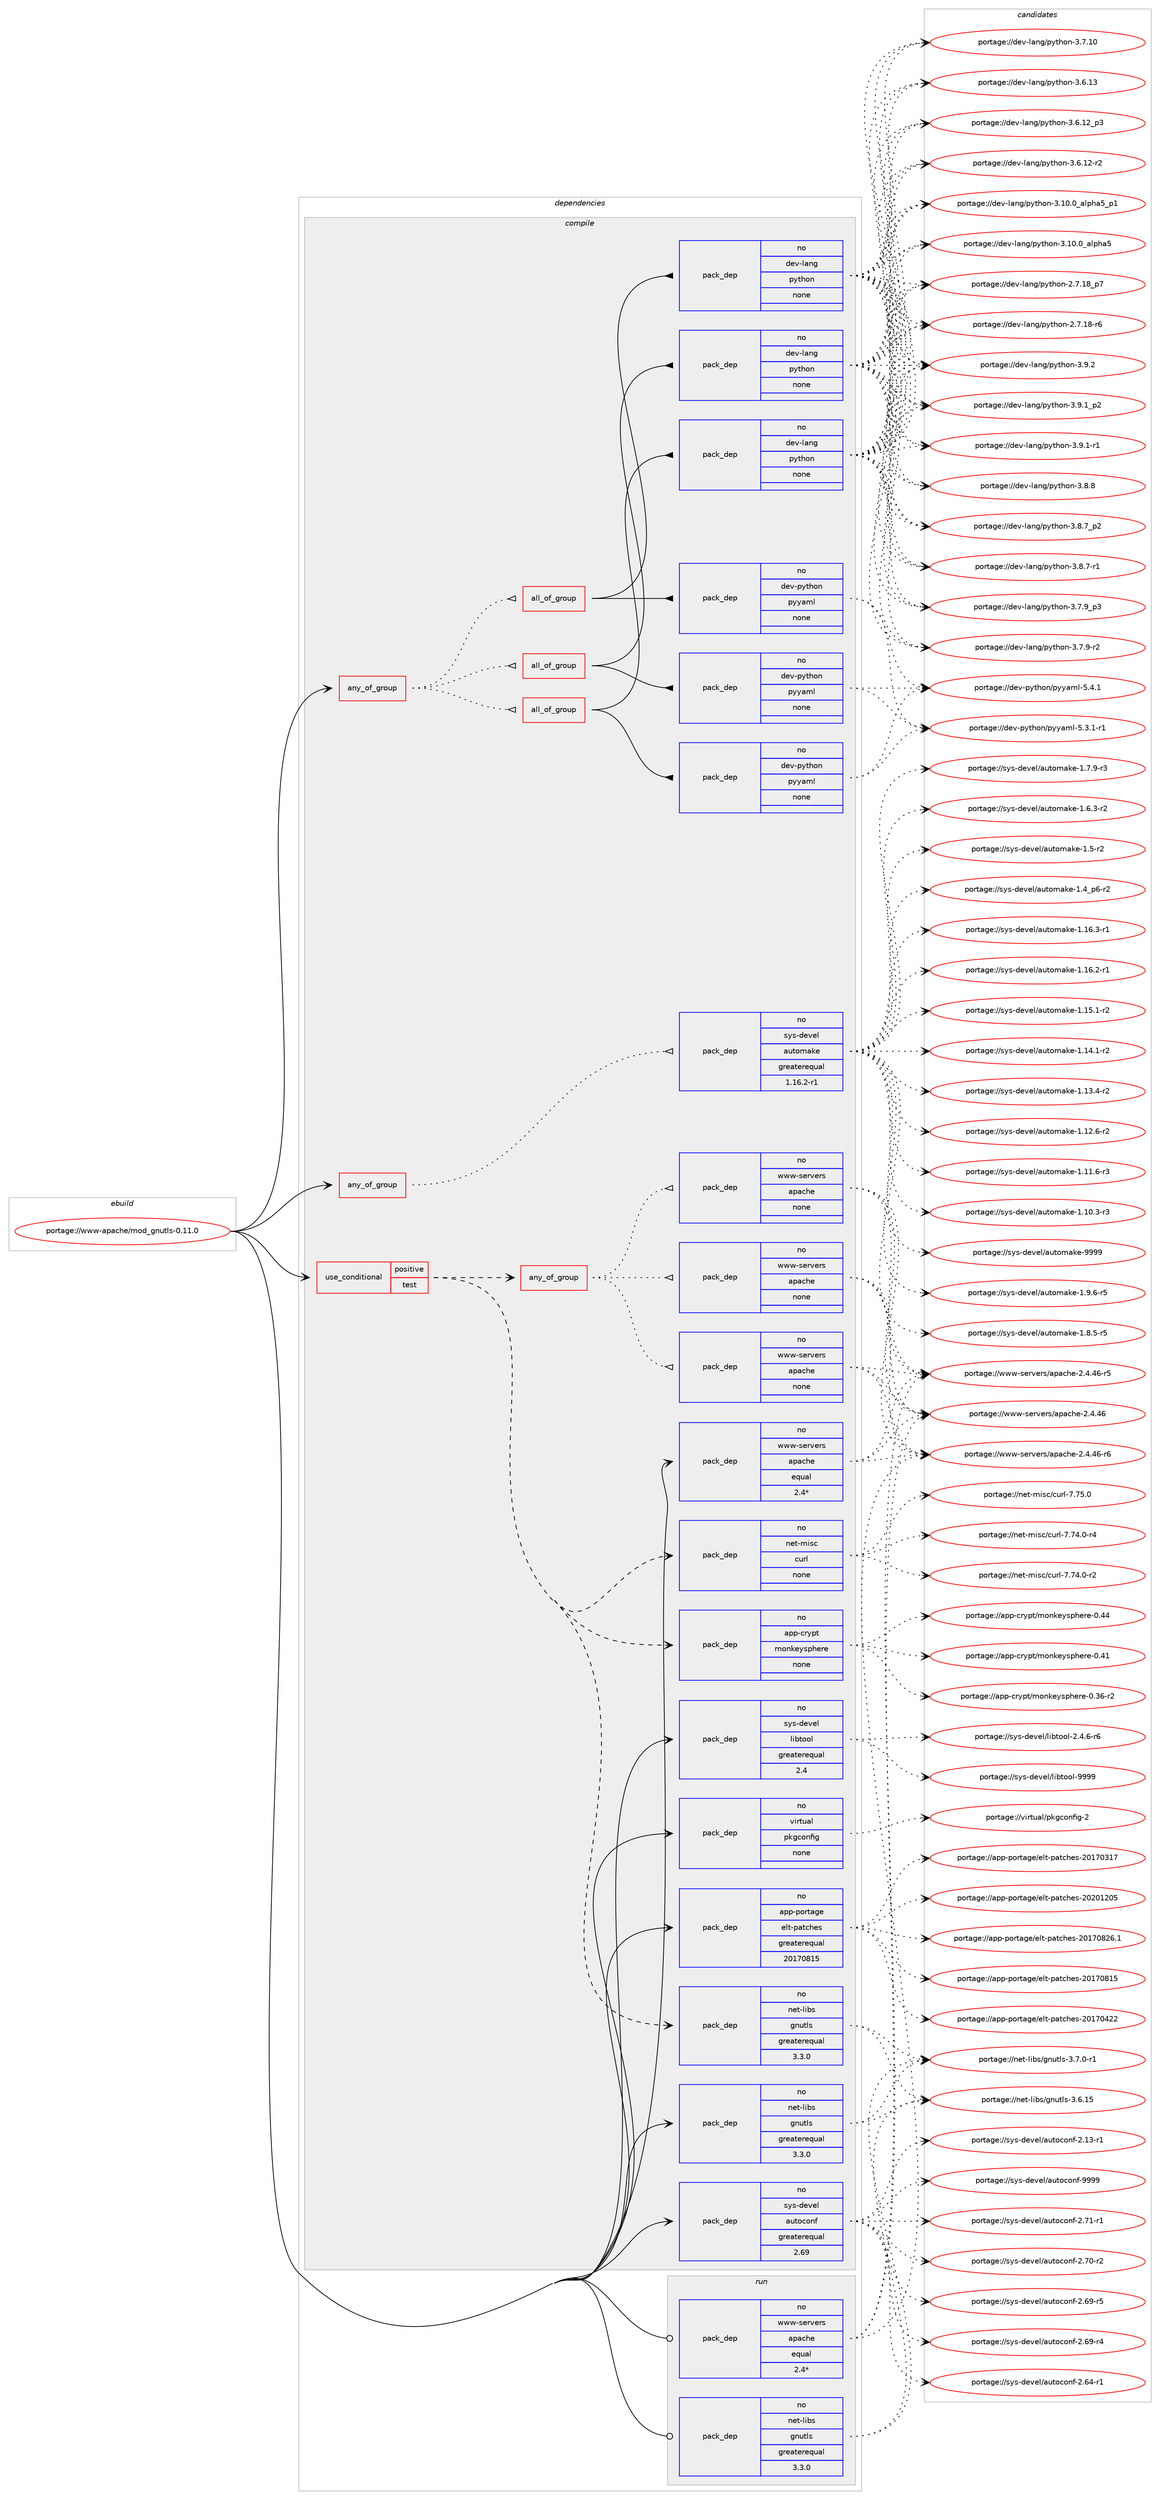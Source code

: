 digraph prolog {

# *************
# Graph options
# *************

newrank=true;
concentrate=true;
compound=true;
graph [rankdir=LR,fontname=Helvetica,fontsize=10,ranksep=1.5];#, ranksep=2.5, nodesep=0.2];
edge  [arrowhead=vee];
node  [fontname=Helvetica,fontsize=10];

# **********
# The ebuild
# **********

subgraph cluster_leftcol {
color=gray;
rank=same;
label=<<i>ebuild</i>>;
id [label="portage://www-apache/mod_gnutls-0.11.0", color=red, width=4, href="../www-apache/mod_gnutls-0.11.0.svg"];
}

# ****************
# The dependencies
# ****************

subgraph cluster_midcol {
color=gray;
label=<<i>dependencies</i>>;
subgraph cluster_compile {
fillcolor="#eeeeee";
style=filled;
label=<<i>compile</i>>;
subgraph any40 {
dependency3434 [label=<<TABLE BORDER="0" CELLBORDER="1" CELLSPACING="0" CELLPADDING="4"><TR><TD CELLPADDING="10">any_of_group</TD></TR></TABLE>>, shape=none, color=red];subgraph all9 {
dependency3435 [label=<<TABLE BORDER="0" CELLBORDER="1" CELLSPACING="0" CELLPADDING="4"><TR><TD CELLPADDING="10">all_of_group</TD></TR></TABLE>>, shape=none, color=red];subgraph pack2817 {
dependency3436 [label=<<TABLE BORDER="0" CELLBORDER="1" CELLSPACING="0" CELLPADDING="4" WIDTH="220"><TR><TD ROWSPAN="6" CELLPADDING="30">pack_dep</TD></TR><TR><TD WIDTH="110">no</TD></TR><TR><TD>dev-lang</TD></TR><TR><TD>python</TD></TR><TR><TD>none</TD></TR><TR><TD></TD></TR></TABLE>>, shape=none, color=blue];
}
dependency3435:e -> dependency3436:w [weight=20,style="solid",arrowhead="inv"];
subgraph pack2818 {
dependency3437 [label=<<TABLE BORDER="0" CELLBORDER="1" CELLSPACING="0" CELLPADDING="4" WIDTH="220"><TR><TD ROWSPAN="6" CELLPADDING="30">pack_dep</TD></TR><TR><TD WIDTH="110">no</TD></TR><TR><TD>dev-python</TD></TR><TR><TD>pyyaml</TD></TR><TR><TD>none</TD></TR><TR><TD></TD></TR></TABLE>>, shape=none, color=blue];
}
dependency3435:e -> dependency3437:w [weight=20,style="solid",arrowhead="inv"];
}
dependency3434:e -> dependency3435:w [weight=20,style="dotted",arrowhead="oinv"];
subgraph all10 {
dependency3438 [label=<<TABLE BORDER="0" CELLBORDER="1" CELLSPACING="0" CELLPADDING="4"><TR><TD CELLPADDING="10">all_of_group</TD></TR></TABLE>>, shape=none, color=red];subgraph pack2819 {
dependency3439 [label=<<TABLE BORDER="0" CELLBORDER="1" CELLSPACING="0" CELLPADDING="4" WIDTH="220"><TR><TD ROWSPAN="6" CELLPADDING="30">pack_dep</TD></TR><TR><TD WIDTH="110">no</TD></TR><TR><TD>dev-lang</TD></TR><TR><TD>python</TD></TR><TR><TD>none</TD></TR><TR><TD></TD></TR></TABLE>>, shape=none, color=blue];
}
dependency3438:e -> dependency3439:w [weight=20,style="solid",arrowhead="inv"];
subgraph pack2820 {
dependency3440 [label=<<TABLE BORDER="0" CELLBORDER="1" CELLSPACING="0" CELLPADDING="4" WIDTH="220"><TR><TD ROWSPAN="6" CELLPADDING="30">pack_dep</TD></TR><TR><TD WIDTH="110">no</TD></TR><TR><TD>dev-python</TD></TR><TR><TD>pyyaml</TD></TR><TR><TD>none</TD></TR><TR><TD></TD></TR></TABLE>>, shape=none, color=blue];
}
dependency3438:e -> dependency3440:w [weight=20,style="solid",arrowhead="inv"];
}
dependency3434:e -> dependency3438:w [weight=20,style="dotted",arrowhead="oinv"];
subgraph all11 {
dependency3441 [label=<<TABLE BORDER="0" CELLBORDER="1" CELLSPACING="0" CELLPADDING="4"><TR><TD CELLPADDING="10">all_of_group</TD></TR></TABLE>>, shape=none, color=red];subgraph pack2821 {
dependency3442 [label=<<TABLE BORDER="0" CELLBORDER="1" CELLSPACING="0" CELLPADDING="4" WIDTH="220"><TR><TD ROWSPAN="6" CELLPADDING="30">pack_dep</TD></TR><TR><TD WIDTH="110">no</TD></TR><TR><TD>dev-lang</TD></TR><TR><TD>python</TD></TR><TR><TD>none</TD></TR><TR><TD></TD></TR></TABLE>>, shape=none, color=blue];
}
dependency3441:e -> dependency3442:w [weight=20,style="solid",arrowhead="inv"];
subgraph pack2822 {
dependency3443 [label=<<TABLE BORDER="0" CELLBORDER="1" CELLSPACING="0" CELLPADDING="4" WIDTH="220"><TR><TD ROWSPAN="6" CELLPADDING="30">pack_dep</TD></TR><TR><TD WIDTH="110">no</TD></TR><TR><TD>dev-python</TD></TR><TR><TD>pyyaml</TD></TR><TR><TD>none</TD></TR><TR><TD></TD></TR></TABLE>>, shape=none, color=blue];
}
dependency3441:e -> dependency3443:w [weight=20,style="solid",arrowhead="inv"];
}
dependency3434:e -> dependency3441:w [weight=20,style="dotted",arrowhead="oinv"];
}
id:e -> dependency3434:w [weight=20,style="solid",arrowhead="vee"];
subgraph any41 {
dependency3444 [label=<<TABLE BORDER="0" CELLBORDER="1" CELLSPACING="0" CELLPADDING="4"><TR><TD CELLPADDING="10">any_of_group</TD></TR></TABLE>>, shape=none, color=red];subgraph pack2823 {
dependency3445 [label=<<TABLE BORDER="0" CELLBORDER="1" CELLSPACING="0" CELLPADDING="4" WIDTH="220"><TR><TD ROWSPAN="6" CELLPADDING="30">pack_dep</TD></TR><TR><TD WIDTH="110">no</TD></TR><TR><TD>sys-devel</TD></TR><TR><TD>automake</TD></TR><TR><TD>greaterequal</TD></TR><TR><TD>1.16.2-r1</TD></TR></TABLE>>, shape=none, color=blue];
}
dependency3444:e -> dependency3445:w [weight=20,style="dotted",arrowhead="oinv"];
}
id:e -> dependency3444:w [weight=20,style="solid",arrowhead="vee"];
subgraph cond571 {
dependency3446 [label=<<TABLE BORDER="0" CELLBORDER="1" CELLSPACING="0" CELLPADDING="4"><TR><TD ROWSPAN="3" CELLPADDING="10">use_conditional</TD></TR><TR><TD>positive</TD></TR><TR><TD>test</TD></TR></TABLE>>, shape=none, color=red];
subgraph pack2824 {
dependency3447 [label=<<TABLE BORDER="0" CELLBORDER="1" CELLSPACING="0" CELLPADDING="4" WIDTH="220"><TR><TD ROWSPAN="6" CELLPADDING="30">pack_dep</TD></TR><TR><TD WIDTH="110">no</TD></TR><TR><TD>app-crypt</TD></TR><TR><TD>monkeysphere</TD></TR><TR><TD>none</TD></TR><TR><TD></TD></TR></TABLE>>, shape=none, color=blue];
}
dependency3446:e -> dependency3447:w [weight=20,style="dashed",arrowhead="vee"];
subgraph pack2825 {
dependency3448 [label=<<TABLE BORDER="0" CELLBORDER="1" CELLSPACING="0" CELLPADDING="4" WIDTH="220"><TR><TD ROWSPAN="6" CELLPADDING="30">pack_dep</TD></TR><TR><TD WIDTH="110">no</TD></TR><TR><TD>net-libs</TD></TR><TR><TD>gnutls</TD></TR><TR><TD>greaterequal</TD></TR><TR><TD>3.3.0</TD></TR></TABLE>>, shape=none, color=blue];
}
dependency3446:e -> dependency3448:w [weight=20,style="dashed",arrowhead="vee"];
subgraph pack2826 {
dependency3449 [label=<<TABLE BORDER="0" CELLBORDER="1" CELLSPACING="0" CELLPADDING="4" WIDTH="220"><TR><TD ROWSPAN="6" CELLPADDING="30">pack_dep</TD></TR><TR><TD WIDTH="110">no</TD></TR><TR><TD>net-misc</TD></TR><TR><TD>curl</TD></TR><TR><TD>none</TD></TR><TR><TD></TD></TR></TABLE>>, shape=none, color=blue];
}
dependency3446:e -> dependency3449:w [weight=20,style="dashed",arrowhead="vee"];
subgraph any42 {
dependency3450 [label=<<TABLE BORDER="0" CELLBORDER="1" CELLSPACING="0" CELLPADDING="4"><TR><TD CELLPADDING="10">any_of_group</TD></TR></TABLE>>, shape=none, color=red];subgraph pack2827 {
dependency3451 [label=<<TABLE BORDER="0" CELLBORDER="1" CELLSPACING="0" CELLPADDING="4" WIDTH="220"><TR><TD ROWSPAN="6" CELLPADDING="30">pack_dep</TD></TR><TR><TD WIDTH="110">no</TD></TR><TR><TD>www-servers</TD></TR><TR><TD>apache</TD></TR><TR><TD>none</TD></TR><TR><TD></TD></TR></TABLE>>, shape=none, color=blue];
}
dependency3450:e -> dependency3451:w [weight=20,style="dotted",arrowhead="oinv"];
subgraph pack2828 {
dependency3452 [label=<<TABLE BORDER="0" CELLBORDER="1" CELLSPACING="0" CELLPADDING="4" WIDTH="220"><TR><TD ROWSPAN="6" CELLPADDING="30">pack_dep</TD></TR><TR><TD WIDTH="110">no</TD></TR><TR><TD>www-servers</TD></TR><TR><TD>apache</TD></TR><TR><TD>none</TD></TR><TR><TD></TD></TR></TABLE>>, shape=none, color=blue];
}
dependency3450:e -> dependency3452:w [weight=20,style="dotted",arrowhead="oinv"];
subgraph pack2829 {
dependency3453 [label=<<TABLE BORDER="0" CELLBORDER="1" CELLSPACING="0" CELLPADDING="4" WIDTH="220"><TR><TD ROWSPAN="6" CELLPADDING="30">pack_dep</TD></TR><TR><TD WIDTH="110">no</TD></TR><TR><TD>www-servers</TD></TR><TR><TD>apache</TD></TR><TR><TD>none</TD></TR><TR><TD></TD></TR></TABLE>>, shape=none, color=blue];
}
dependency3450:e -> dependency3453:w [weight=20,style="dotted",arrowhead="oinv"];
}
dependency3446:e -> dependency3450:w [weight=20,style="dashed",arrowhead="vee"];
}
id:e -> dependency3446:w [weight=20,style="solid",arrowhead="vee"];
subgraph pack2830 {
dependency3454 [label=<<TABLE BORDER="0" CELLBORDER="1" CELLSPACING="0" CELLPADDING="4" WIDTH="220"><TR><TD ROWSPAN="6" CELLPADDING="30">pack_dep</TD></TR><TR><TD WIDTH="110">no</TD></TR><TR><TD>app-portage</TD></TR><TR><TD>elt-patches</TD></TR><TR><TD>greaterequal</TD></TR><TR><TD>20170815</TD></TR></TABLE>>, shape=none, color=blue];
}
id:e -> dependency3454:w [weight=20,style="solid",arrowhead="vee"];
subgraph pack2831 {
dependency3455 [label=<<TABLE BORDER="0" CELLBORDER="1" CELLSPACING="0" CELLPADDING="4" WIDTH="220"><TR><TD ROWSPAN="6" CELLPADDING="30">pack_dep</TD></TR><TR><TD WIDTH="110">no</TD></TR><TR><TD>net-libs</TD></TR><TR><TD>gnutls</TD></TR><TR><TD>greaterequal</TD></TR><TR><TD>3.3.0</TD></TR></TABLE>>, shape=none, color=blue];
}
id:e -> dependency3455:w [weight=20,style="solid",arrowhead="vee"];
subgraph pack2832 {
dependency3456 [label=<<TABLE BORDER="0" CELLBORDER="1" CELLSPACING="0" CELLPADDING="4" WIDTH="220"><TR><TD ROWSPAN="6" CELLPADDING="30">pack_dep</TD></TR><TR><TD WIDTH="110">no</TD></TR><TR><TD>sys-devel</TD></TR><TR><TD>autoconf</TD></TR><TR><TD>greaterequal</TD></TR><TR><TD>2.69</TD></TR></TABLE>>, shape=none, color=blue];
}
id:e -> dependency3456:w [weight=20,style="solid",arrowhead="vee"];
subgraph pack2833 {
dependency3457 [label=<<TABLE BORDER="0" CELLBORDER="1" CELLSPACING="0" CELLPADDING="4" WIDTH="220"><TR><TD ROWSPAN="6" CELLPADDING="30">pack_dep</TD></TR><TR><TD WIDTH="110">no</TD></TR><TR><TD>sys-devel</TD></TR><TR><TD>libtool</TD></TR><TR><TD>greaterequal</TD></TR><TR><TD>2.4</TD></TR></TABLE>>, shape=none, color=blue];
}
id:e -> dependency3457:w [weight=20,style="solid",arrowhead="vee"];
subgraph pack2834 {
dependency3458 [label=<<TABLE BORDER="0" CELLBORDER="1" CELLSPACING="0" CELLPADDING="4" WIDTH="220"><TR><TD ROWSPAN="6" CELLPADDING="30">pack_dep</TD></TR><TR><TD WIDTH="110">no</TD></TR><TR><TD>virtual</TD></TR><TR><TD>pkgconfig</TD></TR><TR><TD>none</TD></TR><TR><TD></TD></TR></TABLE>>, shape=none, color=blue];
}
id:e -> dependency3458:w [weight=20,style="solid",arrowhead="vee"];
subgraph pack2835 {
dependency3459 [label=<<TABLE BORDER="0" CELLBORDER="1" CELLSPACING="0" CELLPADDING="4" WIDTH="220"><TR><TD ROWSPAN="6" CELLPADDING="30">pack_dep</TD></TR><TR><TD WIDTH="110">no</TD></TR><TR><TD>www-servers</TD></TR><TR><TD>apache</TD></TR><TR><TD>equal</TD></TR><TR><TD>2.4*</TD></TR></TABLE>>, shape=none, color=blue];
}
id:e -> dependency3459:w [weight=20,style="solid",arrowhead="vee"];
}
subgraph cluster_compileandrun {
fillcolor="#eeeeee";
style=filled;
label=<<i>compile and run</i>>;
}
subgraph cluster_run {
fillcolor="#eeeeee";
style=filled;
label=<<i>run</i>>;
subgraph pack2836 {
dependency3460 [label=<<TABLE BORDER="0" CELLBORDER="1" CELLSPACING="0" CELLPADDING="4" WIDTH="220"><TR><TD ROWSPAN="6" CELLPADDING="30">pack_dep</TD></TR><TR><TD WIDTH="110">no</TD></TR><TR><TD>net-libs</TD></TR><TR><TD>gnutls</TD></TR><TR><TD>greaterequal</TD></TR><TR><TD>3.3.0</TD></TR></TABLE>>, shape=none, color=blue];
}
id:e -> dependency3460:w [weight=20,style="solid",arrowhead="odot"];
subgraph pack2837 {
dependency3461 [label=<<TABLE BORDER="0" CELLBORDER="1" CELLSPACING="0" CELLPADDING="4" WIDTH="220"><TR><TD ROWSPAN="6" CELLPADDING="30">pack_dep</TD></TR><TR><TD WIDTH="110">no</TD></TR><TR><TD>www-servers</TD></TR><TR><TD>apache</TD></TR><TR><TD>equal</TD></TR><TR><TD>2.4*</TD></TR></TABLE>>, shape=none, color=blue];
}
id:e -> dependency3461:w [weight=20,style="solid",arrowhead="odot"];
}
}

# **************
# The candidates
# **************

subgraph cluster_choices {
rank=same;
color=gray;
label=<<i>candidates</i>>;

subgraph choice2817 {
color=black;
nodesep=1;
choice100101118451089711010347112121116104111110455146574650 [label="portage://dev-lang/python-3.9.2", color=red, width=4,href="../dev-lang/python-3.9.2.svg"];
choice1001011184510897110103471121211161041111104551465746499511250 [label="portage://dev-lang/python-3.9.1_p2", color=red, width=4,href="../dev-lang/python-3.9.1_p2.svg"];
choice1001011184510897110103471121211161041111104551465746494511449 [label="portage://dev-lang/python-3.9.1-r1", color=red, width=4,href="../dev-lang/python-3.9.1-r1.svg"];
choice100101118451089711010347112121116104111110455146564656 [label="portage://dev-lang/python-3.8.8", color=red, width=4,href="../dev-lang/python-3.8.8.svg"];
choice1001011184510897110103471121211161041111104551465646559511250 [label="portage://dev-lang/python-3.8.7_p2", color=red, width=4,href="../dev-lang/python-3.8.7_p2.svg"];
choice1001011184510897110103471121211161041111104551465646554511449 [label="portage://dev-lang/python-3.8.7-r1", color=red, width=4,href="../dev-lang/python-3.8.7-r1.svg"];
choice1001011184510897110103471121211161041111104551465546579511251 [label="portage://dev-lang/python-3.7.9_p3", color=red, width=4,href="../dev-lang/python-3.7.9_p3.svg"];
choice1001011184510897110103471121211161041111104551465546574511450 [label="portage://dev-lang/python-3.7.9-r2", color=red, width=4,href="../dev-lang/python-3.7.9-r2.svg"];
choice10010111845108971101034711212111610411111045514655464948 [label="portage://dev-lang/python-3.7.10", color=red, width=4,href="../dev-lang/python-3.7.10.svg"];
choice10010111845108971101034711212111610411111045514654464951 [label="portage://dev-lang/python-3.6.13", color=red, width=4,href="../dev-lang/python-3.6.13.svg"];
choice100101118451089711010347112121116104111110455146544649509511251 [label="portage://dev-lang/python-3.6.12_p3", color=red, width=4,href="../dev-lang/python-3.6.12_p3.svg"];
choice100101118451089711010347112121116104111110455146544649504511450 [label="portage://dev-lang/python-3.6.12-r2", color=red, width=4,href="../dev-lang/python-3.6.12-r2.svg"];
choice10010111845108971101034711212111610411111045514649484648959710811210497539511249 [label="portage://dev-lang/python-3.10.0_alpha5_p1", color=red, width=4,href="../dev-lang/python-3.10.0_alpha5_p1.svg"];
choice1001011184510897110103471121211161041111104551464948464895971081121049753 [label="portage://dev-lang/python-3.10.0_alpha5", color=red, width=4,href="../dev-lang/python-3.10.0_alpha5.svg"];
choice100101118451089711010347112121116104111110455046554649569511255 [label="portage://dev-lang/python-2.7.18_p7", color=red, width=4,href="../dev-lang/python-2.7.18_p7.svg"];
choice100101118451089711010347112121116104111110455046554649564511454 [label="portage://dev-lang/python-2.7.18-r6", color=red, width=4,href="../dev-lang/python-2.7.18-r6.svg"];
dependency3436:e -> choice100101118451089711010347112121116104111110455146574650:w [style=dotted,weight="100"];
dependency3436:e -> choice1001011184510897110103471121211161041111104551465746499511250:w [style=dotted,weight="100"];
dependency3436:e -> choice1001011184510897110103471121211161041111104551465746494511449:w [style=dotted,weight="100"];
dependency3436:e -> choice100101118451089711010347112121116104111110455146564656:w [style=dotted,weight="100"];
dependency3436:e -> choice1001011184510897110103471121211161041111104551465646559511250:w [style=dotted,weight="100"];
dependency3436:e -> choice1001011184510897110103471121211161041111104551465646554511449:w [style=dotted,weight="100"];
dependency3436:e -> choice1001011184510897110103471121211161041111104551465546579511251:w [style=dotted,weight="100"];
dependency3436:e -> choice1001011184510897110103471121211161041111104551465546574511450:w [style=dotted,weight="100"];
dependency3436:e -> choice10010111845108971101034711212111610411111045514655464948:w [style=dotted,weight="100"];
dependency3436:e -> choice10010111845108971101034711212111610411111045514654464951:w [style=dotted,weight="100"];
dependency3436:e -> choice100101118451089711010347112121116104111110455146544649509511251:w [style=dotted,weight="100"];
dependency3436:e -> choice100101118451089711010347112121116104111110455146544649504511450:w [style=dotted,weight="100"];
dependency3436:e -> choice10010111845108971101034711212111610411111045514649484648959710811210497539511249:w [style=dotted,weight="100"];
dependency3436:e -> choice1001011184510897110103471121211161041111104551464948464895971081121049753:w [style=dotted,weight="100"];
dependency3436:e -> choice100101118451089711010347112121116104111110455046554649569511255:w [style=dotted,weight="100"];
dependency3436:e -> choice100101118451089711010347112121116104111110455046554649564511454:w [style=dotted,weight="100"];
}
subgraph choice2818 {
color=black;
nodesep=1;
choice100101118451121211161041111104711212112197109108455346524649 [label="portage://dev-python/pyyaml-5.4.1", color=red, width=4,href="../dev-python/pyyaml-5.4.1.svg"];
choice1001011184511212111610411111047112121121971091084553465146494511449 [label="portage://dev-python/pyyaml-5.3.1-r1", color=red, width=4,href="../dev-python/pyyaml-5.3.1-r1.svg"];
dependency3437:e -> choice100101118451121211161041111104711212112197109108455346524649:w [style=dotted,weight="100"];
dependency3437:e -> choice1001011184511212111610411111047112121121971091084553465146494511449:w [style=dotted,weight="100"];
}
subgraph choice2819 {
color=black;
nodesep=1;
choice100101118451089711010347112121116104111110455146574650 [label="portage://dev-lang/python-3.9.2", color=red, width=4,href="../dev-lang/python-3.9.2.svg"];
choice1001011184510897110103471121211161041111104551465746499511250 [label="portage://dev-lang/python-3.9.1_p2", color=red, width=4,href="../dev-lang/python-3.9.1_p2.svg"];
choice1001011184510897110103471121211161041111104551465746494511449 [label="portage://dev-lang/python-3.9.1-r1", color=red, width=4,href="../dev-lang/python-3.9.1-r1.svg"];
choice100101118451089711010347112121116104111110455146564656 [label="portage://dev-lang/python-3.8.8", color=red, width=4,href="../dev-lang/python-3.8.8.svg"];
choice1001011184510897110103471121211161041111104551465646559511250 [label="portage://dev-lang/python-3.8.7_p2", color=red, width=4,href="../dev-lang/python-3.8.7_p2.svg"];
choice1001011184510897110103471121211161041111104551465646554511449 [label="portage://dev-lang/python-3.8.7-r1", color=red, width=4,href="../dev-lang/python-3.8.7-r1.svg"];
choice1001011184510897110103471121211161041111104551465546579511251 [label="portage://dev-lang/python-3.7.9_p3", color=red, width=4,href="../dev-lang/python-3.7.9_p3.svg"];
choice1001011184510897110103471121211161041111104551465546574511450 [label="portage://dev-lang/python-3.7.9-r2", color=red, width=4,href="../dev-lang/python-3.7.9-r2.svg"];
choice10010111845108971101034711212111610411111045514655464948 [label="portage://dev-lang/python-3.7.10", color=red, width=4,href="../dev-lang/python-3.7.10.svg"];
choice10010111845108971101034711212111610411111045514654464951 [label="portage://dev-lang/python-3.6.13", color=red, width=4,href="../dev-lang/python-3.6.13.svg"];
choice100101118451089711010347112121116104111110455146544649509511251 [label="portage://dev-lang/python-3.6.12_p3", color=red, width=4,href="../dev-lang/python-3.6.12_p3.svg"];
choice100101118451089711010347112121116104111110455146544649504511450 [label="portage://dev-lang/python-3.6.12-r2", color=red, width=4,href="../dev-lang/python-3.6.12-r2.svg"];
choice10010111845108971101034711212111610411111045514649484648959710811210497539511249 [label="portage://dev-lang/python-3.10.0_alpha5_p1", color=red, width=4,href="../dev-lang/python-3.10.0_alpha5_p1.svg"];
choice1001011184510897110103471121211161041111104551464948464895971081121049753 [label="portage://dev-lang/python-3.10.0_alpha5", color=red, width=4,href="../dev-lang/python-3.10.0_alpha5.svg"];
choice100101118451089711010347112121116104111110455046554649569511255 [label="portage://dev-lang/python-2.7.18_p7", color=red, width=4,href="../dev-lang/python-2.7.18_p7.svg"];
choice100101118451089711010347112121116104111110455046554649564511454 [label="portage://dev-lang/python-2.7.18-r6", color=red, width=4,href="../dev-lang/python-2.7.18-r6.svg"];
dependency3439:e -> choice100101118451089711010347112121116104111110455146574650:w [style=dotted,weight="100"];
dependency3439:e -> choice1001011184510897110103471121211161041111104551465746499511250:w [style=dotted,weight="100"];
dependency3439:e -> choice1001011184510897110103471121211161041111104551465746494511449:w [style=dotted,weight="100"];
dependency3439:e -> choice100101118451089711010347112121116104111110455146564656:w [style=dotted,weight="100"];
dependency3439:e -> choice1001011184510897110103471121211161041111104551465646559511250:w [style=dotted,weight="100"];
dependency3439:e -> choice1001011184510897110103471121211161041111104551465646554511449:w [style=dotted,weight="100"];
dependency3439:e -> choice1001011184510897110103471121211161041111104551465546579511251:w [style=dotted,weight="100"];
dependency3439:e -> choice1001011184510897110103471121211161041111104551465546574511450:w [style=dotted,weight="100"];
dependency3439:e -> choice10010111845108971101034711212111610411111045514655464948:w [style=dotted,weight="100"];
dependency3439:e -> choice10010111845108971101034711212111610411111045514654464951:w [style=dotted,weight="100"];
dependency3439:e -> choice100101118451089711010347112121116104111110455146544649509511251:w [style=dotted,weight="100"];
dependency3439:e -> choice100101118451089711010347112121116104111110455146544649504511450:w [style=dotted,weight="100"];
dependency3439:e -> choice10010111845108971101034711212111610411111045514649484648959710811210497539511249:w [style=dotted,weight="100"];
dependency3439:e -> choice1001011184510897110103471121211161041111104551464948464895971081121049753:w [style=dotted,weight="100"];
dependency3439:e -> choice100101118451089711010347112121116104111110455046554649569511255:w [style=dotted,weight="100"];
dependency3439:e -> choice100101118451089711010347112121116104111110455046554649564511454:w [style=dotted,weight="100"];
}
subgraph choice2820 {
color=black;
nodesep=1;
choice100101118451121211161041111104711212112197109108455346524649 [label="portage://dev-python/pyyaml-5.4.1", color=red, width=4,href="../dev-python/pyyaml-5.4.1.svg"];
choice1001011184511212111610411111047112121121971091084553465146494511449 [label="portage://dev-python/pyyaml-5.3.1-r1", color=red, width=4,href="../dev-python/pyyaml-5.3.1-r1.svg"];
dependency3440:e -> choice100101118451121211161041111104711212112197109108455346524649:w [style=dotted,weight="100"];
dependency3440:e -> choice1001011184511212111610411111047112121121971091084553465146494511449:w [style=dotted,weight="100"];
}
subgraph choice2821 {
color=black;
nodesep=1;
choice100101118451089711010347112121116104111110455146574650 [label="portage://dev-lang/python-3.9.2", color=red, width=4,href="../dev-lang/python-3.9.2.svg"];
choice1001011184510897110103471121211161041111104551465746499511250 [label="portage://dev-lang/python-3.9.1_p2", color=red, width=4,href="../dev-lang/python-3.9.1_p2.svg"];
choice1001011184510897110103471121211161041111104551465746494511449 [label="portage://dev-lang/python-3.9.1-r1", color=red, width=4,href="../dev-lang/python-3.9.1-r1.svg"];
choice100101118451089711010347112121116104111110455146564656 [label="portage://dev-lang/python-3.8.8", color=red, width=4,href="../dev-lang/python-3.8.8.svg"];
choice1001011184510897110103471121211161041111104551465646559511250 [label="portage://dev-lang/python-3.8.7_p2", color=red, width=4,href="../dev-lang/python-3.8.7_p2.svg"];
choice1001011184510897110103471121211161041111104551465646554511449 [label="portage://dev-lang/python-3.8.7-r1", color=red, width=4,href="../dev-lang/python-3.8.7-r1.svg"];
choice1001011184510897110103471121211161041111104551465546579511251 [label="portage://dev-lang/python-3.7.9_p3", color=red, width=4,href="../dev-lang/python-3.7.9_p3.svg"];
choice1001011184510897110103471121211161041111104551465546574511450 [label="portage://dev-lang/python-3.7.9-r2", color=red, width=4,href="../dev-lang/python-3.7.9-r2.svg"];
choice10010111845108971101034711212111610411111045514655464948 [label="portage://dev-lang/python-3.7.10", color=red, width=4,href="../dev-lang/python-3.7.10.svg"];
choice10010111845108971101034711212111610411111045514654464951 [label="portage://dev-lang/python-3.6.13", color=red, width=4,href="../dev-lang/python-3.6.13.svg"];
choice100101118451089711010347112121116104111110455146544649509511251 [label="portage://dev-lang/python-3.6.12_p3", color=red, width=4,href="../dev-lang/python-3.6.12_p3.svg"];
choice100101118451089711010347112121116104111110455146544649504511450 [label="portage://dev-lang/python-3.6.12-r2", color=red, width=4,href="../dev-lang/python-3.6.12-r2.svg"];
choice10010111845108971101034711212111610411111045514649484648959710811210497539511249 [label="portage://dev-lang/python-3.10.0_alpha5_p1", color=red, width=4,href="../dev-lang/python-3.10.0_alpha5_p1.svg"];
choice1001011184510897110103471121211161041111104551464948464895971081121049753 [label="portage://dev-lang/python-3.10.0_alpha5", color=red, width=4,href="../dev-lang/python-3.10.0_alpha5.svg"];
choice100101118451089711010347112121116104111110455046554649569511255 [label="portage://dev-lang/python-2.7.18_p7", color=red, width=4,href="../dev-lang/python-2.7.18_p7.svg"];
choice100101118451089711010347112121116104111110455046554649564511454 [label="portage://dev-lang/python-2.7.18-r6", color=red, width=4,href="../dev-lang/python-2.7.18-r6.svg"];
dependency3442:e -> choice100101118451089711010347112121116104111110455146574650:w [style=dotted,weight="100"];
dependency3442:e -> choice1001011184510897110103471121211161041111104551465746499511250:w [style=dotted,weight="100"];
dependency3442:e -> choice1001011184510897110103471121211161041111104551465746494511449:w [style=dotted,weight="100"];
dependency3442:e -> choice100101118451089711010347112121116104111110455146564656:w [style=dotted,weight="100"];
dependency3442:e -> choice1001011184510897110103471121211161041111104551465646559511250:w [style=dotted,weight="100"];
dependency3442:e -> choice1001011184510897110103471121211161041111104551465646554511449:w [style=dotted,weight="100"];
dependency3442:e -> choice1001011184510897110103471121211161041111104551465546579511251:w [style=dotted,weight="100"];
dependency3442:e -> choice1001011184510897110103471121211161041111104551465546574511450:w [style=dotted,weight="100"];
dependency3442:e -> choice10010111845108971101034711212111610411111045514655464948:w [style=dotted,weight="100"];
dependency3442:e -> choice10010111845108971101034711212111610411111045514654464951:w [style=dotted,weight="100"];
dependency3442:e -> choice100101118451089711010347112121116104111110455146544649509511251:w [style=dotted,weight="100"];
dependency3442:e -> choice100101118451089711010347112121116104111110455146544649504511450:w [style=dotted,weight="100"];
dependency3442:e -> choice10010111845108971101034711212111610411111045514649484648959710811210497539511249:w [style=dotted,weight="100"];
dependency3442:e -> choice1001011184510897110103471121211161041111104551464948464895971081121049753:w [style=dotted,weight="100"];
dependency3442:e -> choice100101118451089711010347112121116104111110455046554649569511255:w [style=dotted,weight="100"];
dependency3442:e -> choice100101118451089711010347112121116104111110455046554649564511454:w [style=dotted,weight="100"];
}
subgraph choice2822 {
color=black;
nodesep=1;
choice100101118451121211161041111104711212112197109108455346524649 [label="portage://dev-python/pyyaml-5.4.1", color=red, width=4,href="../dev-python/pyyaml-5.4.1.svg"];
choice1001011184511212111610411111047112121121971091084553465146494511449 [label="portage://dev-python/pyyaml-5.3.1-r1", color=red, width=4,href="../dev-python/pyyaml-5.3.1-r1.svg"];
dependency3443:e -> choice100101118451121211161041111104711212112197109108455346524649:w [style=dotted,weight="100"];
dependency3443:e -> choice1001011184511212111610411111047112121121971091084553465146494511449:w [style=dotted,weight="100"];
}
subgraph choice2823 {
color=black;
nodesep=1;
choice115121115451001011181011084797117116111109971071014557575757 [label="portage://sys-devel/automake-9999", color=red, width=4,href="../sys-devel/automake-9999.svg"];
choice115121115451001011181011084797117116111109971071014549465746544511453 [label="portage://sys-devel/automake-1.9.6-r5", color=red, width=4,href="../sys-devel/automake-1.9.6-r5.svg"];
choice115121115451001011181011084797117116111109971071014549465646534511453 [label="portage://sys-devel/automake-1.8.5-r5", color=red, width=4,href="../sys-devel/automake-1.8.5-r5.svg"];
choice115121115451001011181011084797117116111109971071014549465546574511451 [label="portage://sys-devel/automake-1.7.9-r3", color=red, width=4,href="../sys-devel/automake-1.7.9-r3.svg"];
choice115121115451001011181011084797117116111109971071014549465446514511450 [label="portage://sys-devel/automake-1.6.3-r2", color=red, width=4,href="../sys-devel/automake-1.6.3-r2.svg"];
choice11512111545100101118101108479711711611110997107101454946534511450 [label="portage://sys-devel/automake-1.5-r2", color=red, width=4,href="../sys-devel/automake-1.5-r2.svg"];
choice115121115451001011181011084797117116111109971071014549465295112544511450 [label="portage://sys-devel/automake-1.4_p6-r2", color=red, width=4,href="../sys-devel/automake-1.4_p6-r2.svg"];
choice11512111545100101118101108479711711611110997107101454946495446514511449 [label="portage://sys-devel/automake-1.16.3-r1", color=red, width=4,href="../sys-devel/automake-1.16.3-r1.svg"];
choice11512111545100101118101108479711711611110997107101454946495446504511449 [label="portage://sys-devel/automake-1.16.2-r1", color=red, width=4,href="../sys-devel/automake-1.16.2-r1.svg"];
choice11512111545100101118101108479711711611110997107101454946495346494511450 [label="portage://sys-devel/automake-1.15.1-r2", color=red, width=4,href="../sys-devel/automake-1.15.1-r2.svg"];
choice11512111545100101118101108479711711611110997107101454946495246494511450 [label="portage://sys-devel/automake-1.14.1-r2", color=red, width=4,href="../sys-devel/automake-1.14.1-r2.svg"];
choice11512111545100101118101108479711711611110997107101454946495146524511450 [label="portage://sys-devel/automake-1.13.4-r2", color=red, width=4,href="../sys-devel/automake-1.13.4-r2.svg"];
choice11512111545100101118101108479711711611110997107101454946495046544511450 [label="portage://sys-devel/automake-1.12.6-r2", color=red, width=4,href="../sys-devel/automake-1.12.6-r2.svg"];
choice11512111545100101118101108479711711611110997107101454946494946544511451 [label="portage://sys-devel/automake-1.11.6-r3", color=red, width=4,href="../sys-devel/automake-1.11.6-r3.svg"];
choice11512111545100101118101108479711711611110997107101454946494846514511451 [label="portage://sys-devel/automake-1.10.3-r3", color=red, width=4,href="../sys-devel/automake-1.10.3-r3.svg"];
dependency3445:e -> choice115121115451001011181011084797117116111109971071014557575757:w [style=dotted,weight="100"];
dependency3445:e -> choice115121115451001011181011084797117116111109971071014549465746544511453:w [style=dotted,weight="100"];
dependency3445:e -> choice115121115451001011181011084797117116111109971071014549465646534511453:w [style=dotted,weight="100"];
dependency3445:e -> choice115121115451001011181011084797117116111109971071014549465546574511451:w [style=dotted,weight="100"];
dependency3445:e -> choice115121115451001011181011084797117116111109971071014549465446514511450:w [style=dotted,weight="100"];
dependency3445:e -> choice11512111545100101118101108479711711611110997107101454946534511450:w [style=dotted,weight="100"];
dependency3445:e -> choice115121115451001011181011084797117116111109971071014549465295112544511450:w [style=dotted,weight="100"];
dependency3445:e -> choice11512111545100101118101108479711711611110997107101454946495446514511449:w [style=dotted,weight="100"];
dependency3445:e -> choice11512111545100101118101108479711711611110997107101454946495446504511449:w [style=dotted,weight="100"];
dependency3445:e -> choice11512111545100101118101108479711711611110997107101454946495346494511450:w [style=dotted,weight="100"];
dependency3445:e -> choice11512111545100101118101108479711711611110997107101454946495246494511450:w [style=dotted,weight="100"];
dependency3445:e -> choice11512111545100101118101108479711711611110997107101454946495146524511450:w [style=dotted,weight="100"];
dependency3445:e -> choice11512111545100101118101108479711711611110997107101454946495046544511450:w [style=dotted,weight="100"];
dependency3445:e -> choice11512111545100101118101108479711711611110997107101454946494946544511451:w [style=dotted,weight="100"];
dependency3445:e -> choice11512111545100101118101108479711711611110997107101454946494846514511451:w [style=dotted,weight="100"];
}
subgraph choice2824 {
color=black;
nodesep=1;
choice971121124599114121112116471091111101071011211151121041011141014548465252 [label="portage://app-crypt/monkeysphere-0.44", color=red, width=4,href="../app-crypt/monkeysphere-0.44.svg"];
choice971121124599114121112116471091111101071011211151121041011141014548465249 [label="portage://app-crypt/monkeysphere-0.41", color=red, width=4,href="../app-crypt/monkeysphere-0.41.svg"];
choice9711211245991141211121164710911111010710112111511210410111410145484651544511450 [label="portage://app-crypt/monkeysphere-0.36-r2", color=red, width=4,href="../app-crypt/monkeysphere-0.36-r2.svg"];
dependency3447:e -> choice971121124599114121112116471091111101071011211151121041011141014548465252:w [style=dotted,weight="100"];
dependency3447:e -> choice971121124599114121112116471091111101071011211151121041011141014548465249:w [style=dotted,weight="100"];
dependency3447:e -> choice9711211245991141211121164710911111010710112111511210410111410145484651544511450:w [style=dotted,weight="100"];
}
subgraph choice2825 {
color=black;
nodesep=1;
choice1101011164510810598115471031101171161081154551465546484511449 [label="portage://net-libs/gnutls-3.7.0-r1", color=red, width=4,href="../net-libs/gnutls-3.7.0-r1.svg"];
choice11010111645108105981154710311011711610811545514654464953 [label="portage://net-libs/gnutls-3.6.15", color=red, width=4,href="../net-libs/gnutls-3.6.15.svg"];
dependency3448:e -> choice1101011164510810598115471031101171161081154551465546484511449:w [style=dotted,weight="100"];
dependency3448:e -> choice11010111645108105981154710311011711610811545514654464953:w [style=dotted,weight="100"];
}
subgraph choice2826 {
color=black;
nodesep=1;
choice1101011164510910511599479911711410845554655534648 [label="portage://net-misc/curl-7.75.0", color=red, width=4,href="../net-misc/curl-7.75.0.svg"];
choice11010111645109105115994799117114108455546555246484511452 [label="portage://net-misc/curl-7.74.0-r4", color=red, width=4,href="../net-misc/curl-7.74.0-r4.svg"];
choice11010111645109105115994799117114108455546555246484511450 [label="portage://net-misc/curl-7.74.0-r2", color=red, width=4,href="../net-misc/curl-7.74.0-r2.svg"];
dependency3449:e -> choice1101011164510910511599479911711410845554655534648:w [style=dotted,weight="100"];
dependency3449:e -> choice11010111645109105115994799117114108455546555246484511452:w [style=dotted,weight="100"];
dependency3449:e -> choice11010111645109105115994799117114108455546555246484511450:w [style=dotted,weight="100"];
}
subgraph choice2827 {
color=black;
nodesep=1;
choice1191191194511510111411810111411547971129799104101455046524652544511454 [label="portage://www-servers/apache-2.4.46-r6", color=red, width=4,href="../www-servers/apache-2.4.46-r6.svg"];
choice1191191194511510111411810111411547971129799104101455046524652544511453 [label="portage://www-servers/apache-2.4.46-r5", color=red, width=4,href="../www-servers/apache-2.4.46-r5.svg"];
choice119119119451151011141181011141154797112979910410145504652465254 [label="portage://www-servers/apache-2.4.46", color=red, width=4,href="../www-servers/apache-2.4.46.svg"];
dependency3451:e -> choice1191191194511510111411810111411547971129799104101455046524652544511454:w [style=dotted,weight="100"];
dependency3451:e -> choice1191191194511510111411810111411547971129799104101455046524652544511453:w [style=dotted,weight="100"];
dependency3451:e -> choice119119119451151011141181011141154797112979910410145504652465254:w [style=dotted,weight="100"];
}
subgraph choice2828 {
color=black;
nodesep=1;
choice1191191194511510111411810111411547971129799104101455046524652544511454 [label="portage://www-servers/apache-2.4.46-r6", color=red, width=4,href="../www-servers/apache-2.4.46-r6.svg"];
choice1191191194511510111411810111411547971129799104101455046524652544511453 [label="portage://www-servers/apache-2.4.46-r5", color=red, width=4,href="../www-servers/apache-2.4.46-r5.svg"];
choice119119119451151011141181011141154797112979910410145504652465254 [label="portage://www-servers/apache-2.4.46", color=red, width=4,href="../www-servers/apache-2.4.46.svg"];
dependency3452:e -> choice1191191194511510111411810111411547971129799104101455046524652544511454:w [style=dotted,weight="100"];
dependency3452:e -> choice1191191194511510111411810111411547971129799104101455046524652544511453:w [style=dotted,weight="100"];
dependency3452:e -> choice119119119451151011141181011141154797112979910410145504652465254:w [style=dotted,weight="100"];
}
subgraph choice2829 {
color=black;
nodesep=1;
choice1191191194511510111411810111411547971129799104101455046524652544511454 [label="portage://www-servers/apache-2.4.46-r6", color=red, width=4,href="../www-servers/apache-2.4.46-r6.svg"];
choice1191191194511510111411810111411547971129799104101455046524652544511453 [label="portage://www-servers/apache-2.4.46-r5", color=red, width=4,href="../www-servers/apache-2.4.46-r5.svg"];
choice119119119451151011141181011141154797112979910410145504652465254 [label="portage://www-servers/apache-2.4.46", color=red, width=4,href="../www-servers/apache-2.4.46.svg"];
dependency3453:e -> choice1191191194511510111411810111411547971129799104101455046524652544511454:w [style=dotted,weight="100"];
dependency3453:e -> choice1191191194511510111411810111411547971129799104101455046524652544511453:w [style=dotted,weight="100"];
dependency3453:e -> choice119119119451151011141181011141154797112979910410145504652465254:w [style=dotted,weight="100"];
}
subgraph choice2830 {
color=black;
nodesep=1;
choice97112112451121111141169710310147101108116451129711699104101115455048504849504853 [label="portage://app-portage/elt-patches-20201205", color=red, width=4,href="../app-portage/elt-patches-20201205.svg"];
choice971121124511211111411697103101471011081164511297116991041011154550484955485650544649 [label="portage://app-portage/elt-patches-20170826.1", color=red, width=4,href="../app-portage/elt-patches-20170826.1.svg"];
choice97112112451121111141169710310147101108116451129711699104101115455048495548564953 [label="portage://app-portage/elt-patches-20170815", color=red, width=4,href="../app-portage/elt-patches-20170815.svg"];
choice97112112451121111141169710310147101108116451129711699104101115455048495548525050 [label="portage://app-portage/elt-patches-20170422", color=red, width=4,href="../app-portage/elt-patches-20170422.svg"];
choice97112112451121111141169710310147101108116451129711699104101115455048495548514955 [label="portage://app-portage/elt-patches-20170317", color=red, width=4,href="../app-portage/elt-patches-20170317.svg"];
dependency3454:e -> choice97112112451121111141169710310147101108116451129711699104101115455048504849504853:w [style=dotted,weight="100"];
dependency3454:e -> choice971121124511211111411697103101471011081164511297116991041011154550484955485650544649:w [style=dotted,weight="100"];
dependency3454:e -> choice97112112451121111141169710310147101108116451129711699104101115455048495548564953:w [style=dotted,weight="100"];
dependency3454:e -> choice97112112451121111141169710310147101108116451129711699104101115455048495548525050:w [style=dotted,weight="100"];
dependency3454:e -> choice97112112451121111141169710310147101108116451129711699104101115455048495548514955:w [style=dotted,weight="100"];
}
subgraph choice2831 {
color=black;
nodesep=1;
choice1101011164510810598115471031101171161081154551465546484511449 [label="portage://net-libs/gnutls-3.7.0-r1", color=red, width=4,href="../net-libs/gnutls-3.7.0-r1.svg"];
choice11010111645108105981154710311011711610811545514654464953 [label="portage://net-libs/gnutls-3.6.15", color=red, width=4,href="../net-libs/gnutls-3.6.15.svg"];
dependency3455:e -> choice1101011164510810598115471031101171161081154551465546484511449:w [style=dotted,weight="100"];
dependency3455:e -> choice11010111645108105981154710311011711610811545514654464953:w [style=dotted,weight="100"];
}
subgraph choice2832 {
color=black;
nodesep=1;
choice115121115451001011181011084797117116111991111101024557575757 [label="portage://sys-devel/autoconf-9999", color=red, width=4,href="../sys-devel/autoconf-9999.svg"];
choice1151211154510010111810110847971171161119911111010245504655494511449 [label="portage://sys-devel/autoconf-2.71-r1", color=red, width=4,href="../sys-devel/autoconf-2.71-r1.svg"];
choice1151211154510010111810110847971171161119911111010245504655484511450 [label="portage://sys-devel/autoconf-2.70-r2", color=red, width=4,href="../sys-devel/autoconf-2.70-r2.svg"];
choice1151211154510010111810110847971171161119911111010245504654574511453 [label="portage://sys-devel/autoconf-2.69-r5", color=red, width=4,href="../sys-devel/autoconf-2.69-r5.svg"];
choice1151211154510010111810110847971171161119911111010245504654574511452 [label="portage://sys-devel/autoconf-2.69-r4", color=red, width=4,href="../sys-devel/autoconf-2.69-r4.svg"];
choice1151211154510010111810110847971171161119911111010245504654524511449 [label="portage://sys-devel/autoconf-2.64-r1", color=red, width=4,href="../sys-devel/autoconf-2.64-r1.svg"];
choice1151211154510010111810110847971171161119911111010245504649514511449 [label="portage://sys-devel/autoconf-2.13-r1", color=red, width=4,href="../sys-devel/autoconf-2.13-r1.svg"];
dependency3456:e -> choice115121115451001011181011084797117116111991111101024557575757:w [style=dotted,weight="100"];
dependency3456:e -> choice1151211154510010111810110847971171161119911111010245504655494511449:w [style=dotted,weight="100"];
dependency3456:e -> choice1151211154510010111810110847971171161119911111010245504655484511450:w [style=dotted,weight="100"];
dependency3456:e -> choice1151211154510010111810110847971171161119911111010245504654574511453:w [style=dotted,weight="100"];
dependency3456:e -> choice1151211154510010111810110847971171161119911111010245504654574511452:w [style=dotted,weight="100"];
dependency3456:e -> choice1151211154510010111810110847971171161119911111010245504654524511449:w [style=dotted,weight="100"];
dependency3456:e -> choice1151211154510010111810110847971171161119911111010245504649514511449:w [style=dotted,weight="100"];
}
subgraph choice2833 {
color=black;
nodesep=1;
choice1151211154510010111810110847108105981161111111084557575757 [label="portage://sys-devel/libtool-9999", color=red, width=4,href="../sys-devel/libtool-9999.svg"];
choice1151211154510010111810110847108105981161111111084550465246544511454 [label="portage://sys-devel/libtool-2.4.6-r6", color=red, width=4,href="../sys-devel/libtool-2.4.6-r6.svg"];
dependency3457:e -> choice1151211154510010111810110847108105981161111111084557575757:w [style=dotted,weight="100"];
dependency3457:e -> choice1151211154510010111810110847108105981161111111084550465246544511454:w [style=dotted,weight="100"];
}
subgraph choice2834 {
color=black;
nodesep=1;
choice1181051141161179710847112107103991111101021051034550 [label="portage://virtual/pkgconfig-2", color=red, width=4,href="../virtual/pkgconfig-2.svg"];
dependency3458:e -> choice1181051141161179710847112107103991111101021051034550:w [style=dotted,weight="100"];
}
subgraph choice2835 {
color=black;
nodesep=1;
choice1191191194511510111411810111411547971129799104101455046524652544511454 [label="portage://www-servers/apache-2.4.46-r6", color=red, width=4,href="../www-servers/apache-2.4.46-r6.svg"];
choice1191191194511510111411810111411547971129799104101455046524652544511453 [label="portage://www-servers/apache-2.4.46-r5", color=red, width=4,href="../www-servers/apache-2.4.46-r5.svg"];
choice119119119451151011141181011141154797112979910410145504652465254 [label="portage://www-servers/apache-2.4.46", color=red, width=4,href="../www-servers/apache-2.4.46.svg"];
dependency3459:e -> choice1191191194511510111411810111411547971129799104101455046524652544511454:w [style=dotted,weight="100"];
dependency3459:e -> choice1191191194511510111411810111411547971129799104101455046524652544511453:w [style=dotted,weight="100"];
dependency3459:e -> choice119119119451151011141181011141154797112979910410145504652465254:w [style=dotted,weight="100"];
}
subgraph choice2836 {
color=black;
nodesep=1;
choice1101011164510810598115471031101171161081154551465546484511449 [label="portage://net-libs/gnutls-3.7.0-r1", color=red, width=4,href="../net-libs/gnutls-3.7.0-r1.svg"];
choice11010111645108105981154710311011711610811545514654464953 [label="portage://net-libs/gnutls-3.6.15", color=red, width=4,href="../net-libs/gnutls-3.6.15.svg"];
dependency3460:e -> choice1101011164510810598115471031101171161081154551465546484511449:w [style=dotted,weight="100"];
dependency3460:e -> choice11010111645108105981154710311011711610811545514654464953:w [style=dotted,weight="100"];
}
subgraph choice2837 {
color=black;
nodesep=1;
choice1191191194511510111411810111411547971129799104101455046524652544511454 [label="portage://www-servers/apache-2.4.46-r6", color=red, width=4,href="../www-servers/apache-2.4.46-r6.svg"];
choice1191191194511510111411810111411547971129799104101455046524652544511453 [label="portage://www-servers/apache-2.4.46-r5", color=red, width=4,href="../www-servers/apache-2.4.46-r5.svg"];
choice119119119451151011141181011141154797112979910410145504652465254 [label="portage://www-servers/apache-2.4.46", color=red, width=4,href="../www-servers/apache-2.4.46.svg"];
dependency3461:e -> choice1191191194511510111411810111411547971129799104101455046524652544511454:w [style=dotted,weight="100"];
dependency3461:e -> choice1191191194511510111411810111411547971129799104101455046524652544511453:w [style=dotted,weight="100"];
dependency3461:e -> choice119119119451151011141181011141154797112979910410145504652465254:w [style=dotted,weight="100"];
}
}

}
